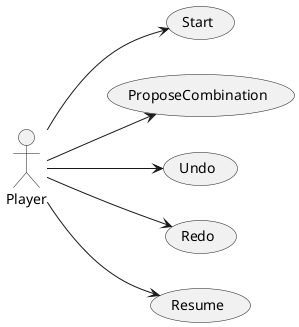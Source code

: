 @startuml actores
left to right direction
actor Player
usecase Start
usecase ProposeCombination
usecase Undo
usecase Redo
usecase Resume

Player --> Start
Player --> ProposeCombination
Player --> Undo
Player --> Redo
Player --> Resume
@enduml

@startuml contexto
state State0 as " "
state State1 as " "
state State2 as " "
[*] --> State0
State0 --> State1 : Start
State1 --> State1 : ProposeCombination
State1 --> State1 : [undoable]Undo
State1 --> State1 : [redoable]Redo
State1 --> State2 : [isWinner || isLooser]Resume
State2 --> State0 : [isResumed]
State2 --> [*] : [else]
@enduml